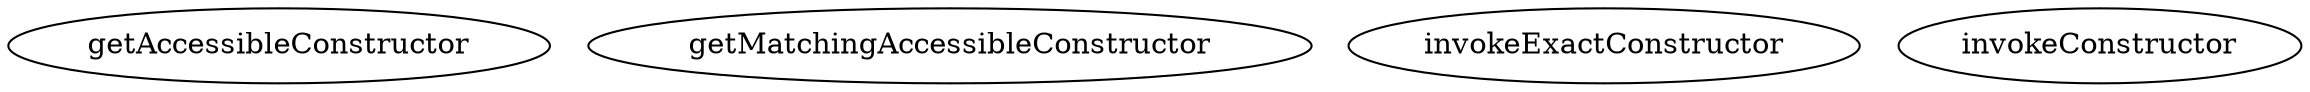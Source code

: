 digraph G {
getAccessibleConstructor;
getMatchingAccessibleConstructor;
invokeExactConstructor;
invokeConstructor;
}